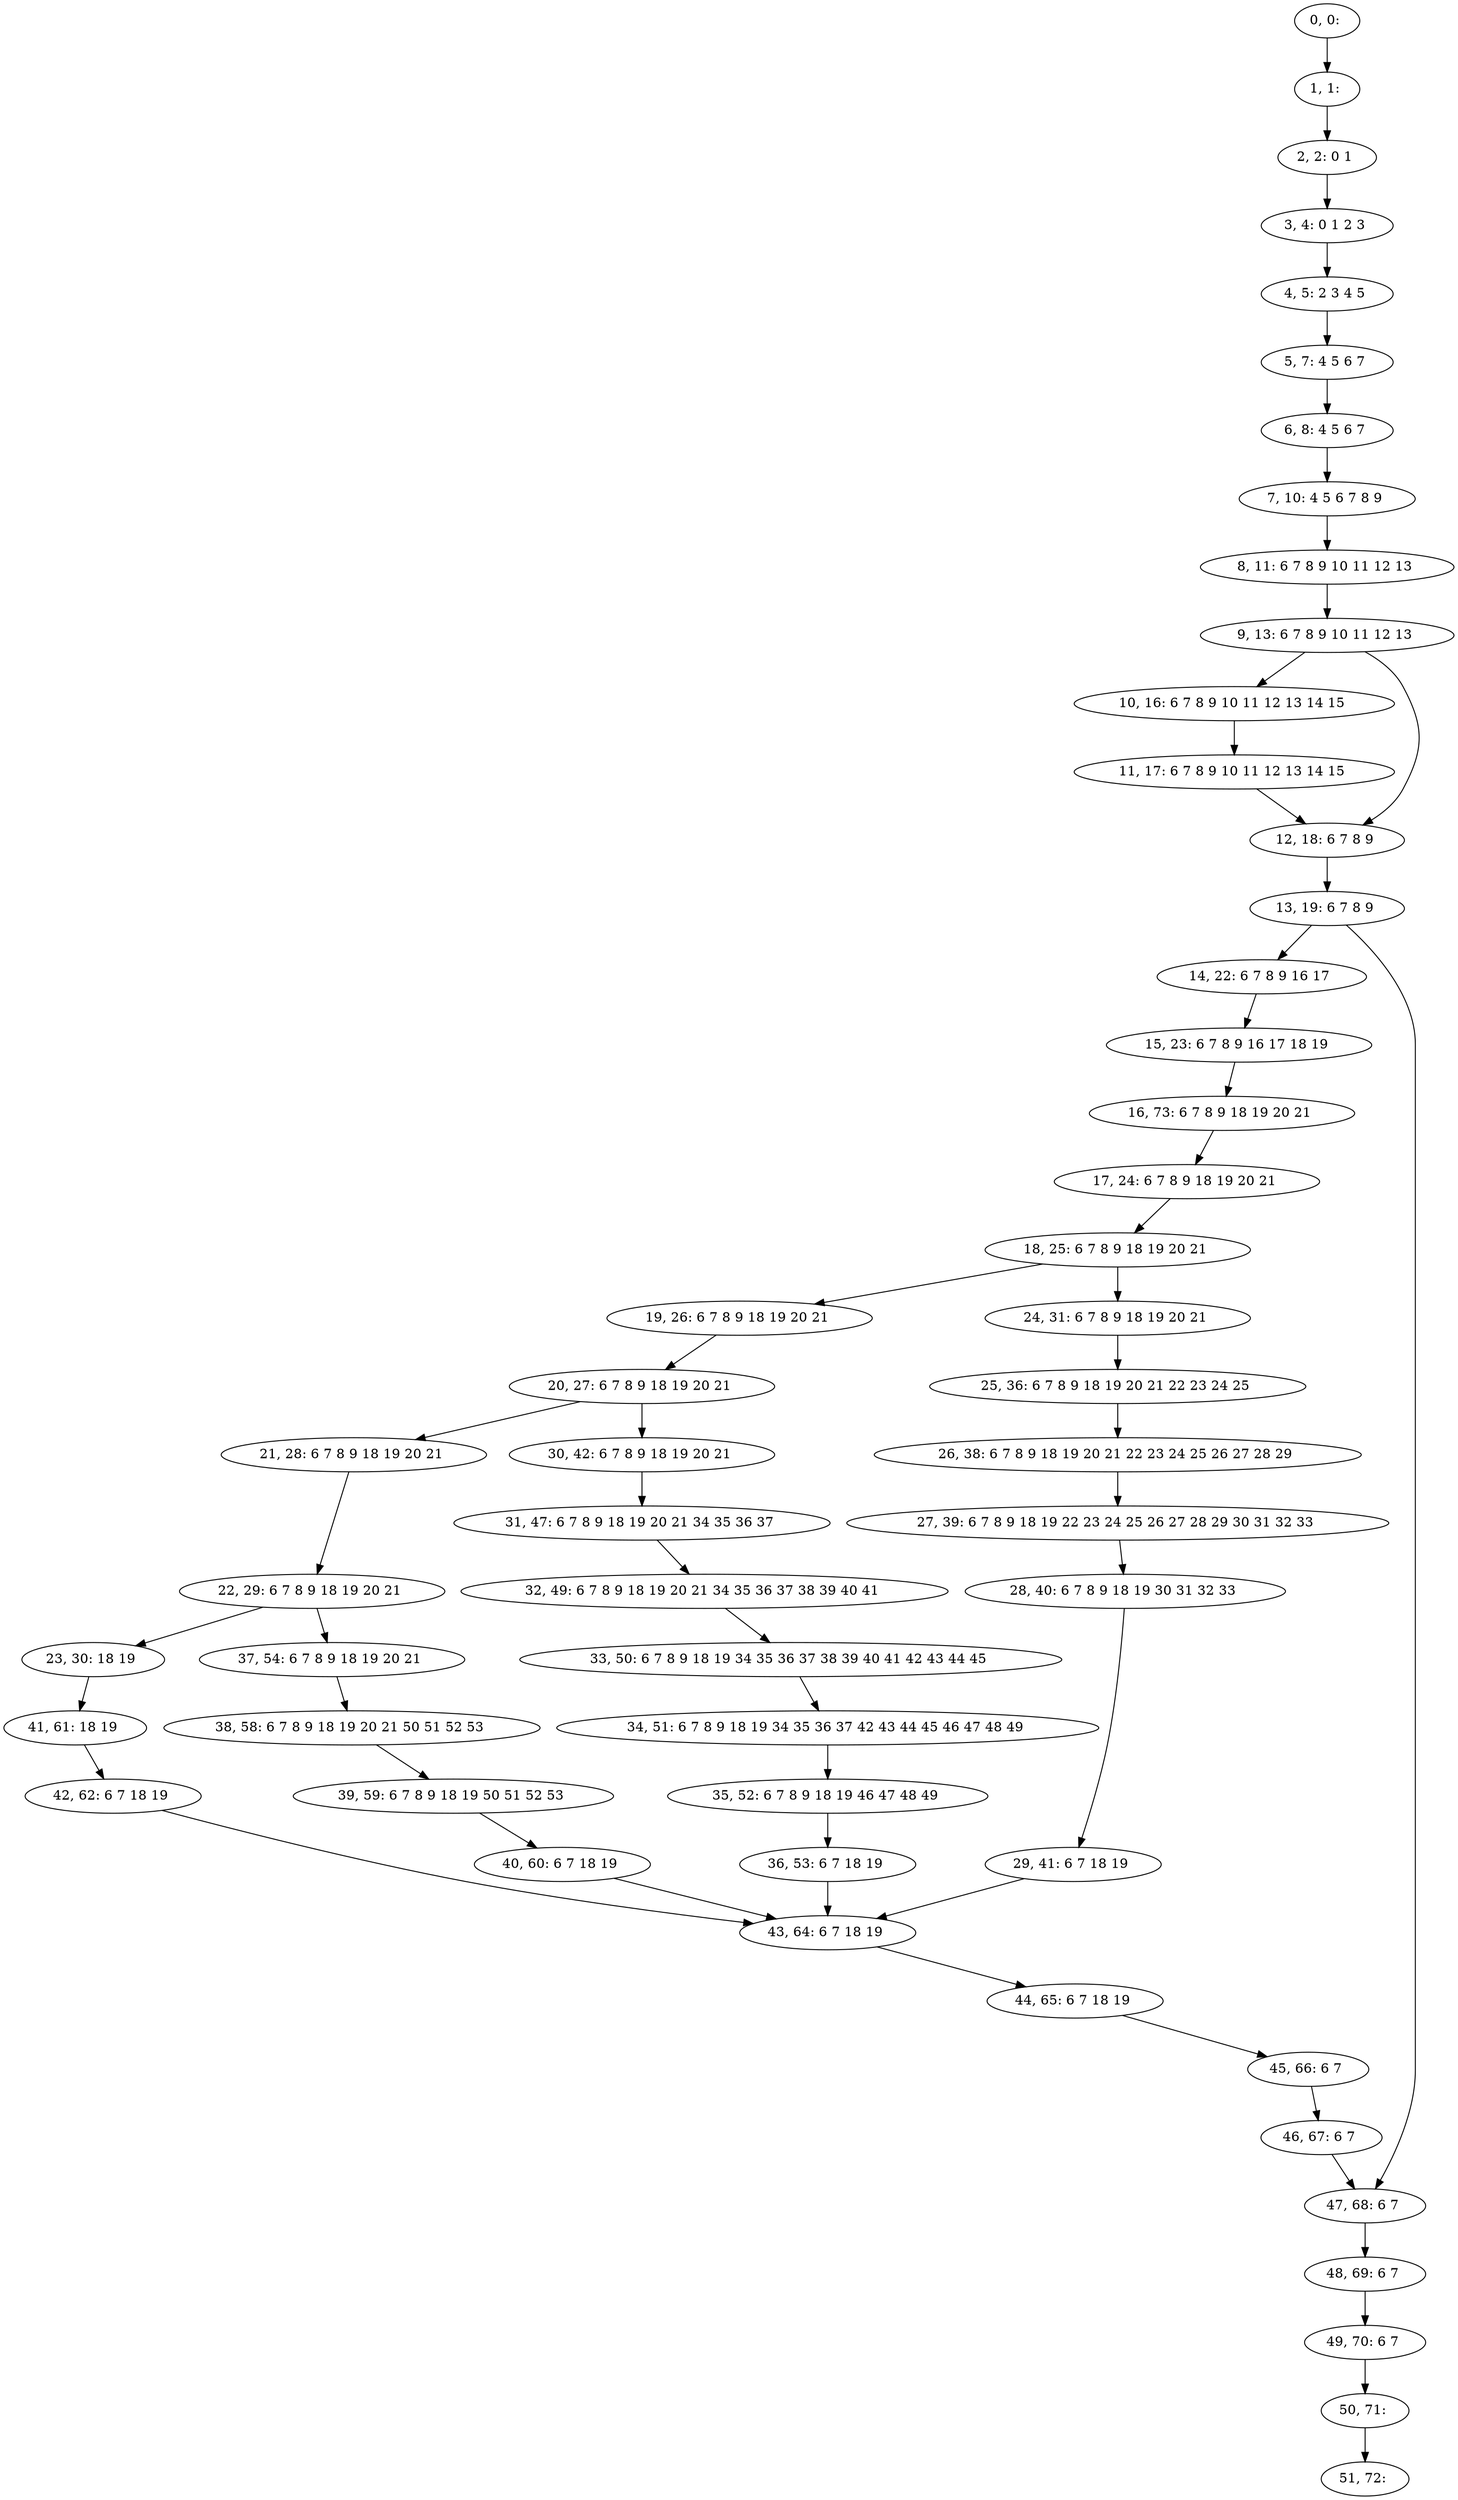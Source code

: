 digraph G {
0[label="0, 0: "];
1[label="1, 1: "];
2[label="2, 2: 0 1 "];
3[label="3, 4: 0 1 2 3 "];
4[label="4, 5: 2 3 4 5 "];
5[label="5, 7: 4 5 6 7 "];
6[label="6, 8: 4 5 6 7 "];
7[label="7, 10: 4 5 6 7 8 9 "];
8[label="8, 11: 6 7 8 9 10 11 12 13 "];
9[label="9, 13: 6 7 8 9 10 11 12 13 "];
10[label="10, 16: 6 7 8 9 10 11 12 13 14 15 "];
11[label="11, 17: 6 7 8 9 10 11 12 13 14 15 "];
12[label="12, 18: 6 7 8 9 "];
13[label="13, 19: 6 7 8 9 "];
14[label="14, 22: 6 7 8 9 16 17 "];
15[label="15, 23: 6 7 8 9 16 17 18 19 "];
16[label="16, 73: 6 7 8 9 18 19 20 21 "];
17[label="17, 24: 6 7 8 9 18 19 20 21 "];
18[label="18, 25: 6 7 8 9 18 19 20 21 "];
19[label="19, 26: 6 7 8 9 18 19 20 21 "];
20[label="20, 27: 6 7 8 9 18 19 20 21 "];
21[label="21, 28: 6 7 8 9 18 19 20 21 "];
22[label="22, 29: 6 7 8 9 18 19 20 21 "];
23[label="23, 30: 18 19 "];
24[label="24, 31: 6 7 8 9 18 19 20 21 "];
25[label="25, 36: 6 7 8 9 18 19 20 21 22 23 24 25 "];
26[label="26, 38: 6 7 8 9 18 19 20 21 22 23 24 25 26 27 28 29 "];
27[label="27, 39: 6 7 8 9 18 19 22 23 24 25 26 27 28 29 30 31 32 33 "];
28[label="28, 40: 6 7 8 9 18 19 30 31 32 33 "];
29[label="29, 41: 6 7 18 19 "];
30[label="30, 42: 6 7 8 9 18 19 20 21 "];
31[label="31, 47: 6 7 8 9 18 19 20 21 34 35 36 37 "];
32[label="32, 49: 6 7 8 9 18 19 20 21 34 35 36 37 38 39 40 41 "];
33[label="33, 50: 6 7 8 9 18 19 34 35 36 37 38 39 40 41 42 43 44 45 "];
34[label="34, 51: 6 7 8 9 18 19 34 35 36 37 42 43 44 45 46 47 48 49 "];
35[label="35, 52: 6 7 8 9 18 19 46 47 48 49 "];
36[label="36, 53: 6 7 18 19 "];
37[label="37, 54: 6 7 8 9 18 19 20 21 "];
38[label="38, 58: 6 7 8 9 18 19 20 21 50 51 52 53 "];
39[label="39, 59: 6 7 8 9 18 19 50 51 52 53 "];
40[label="40, 60: 6 7 18 19 "];
41[label="41, 61: 18 19 "];
42[label="42, 62: 6 7 18 19 "];
43[label="43, 64: 6 7 18 19 "];
44[label="44, 65: 6 7 18 19 "];
45[label="45, 66: 6 7 "];
46[label="46, 67: 6 7 "];
47[label="47, 68: 6 7 "];
48[label="48, 69: 6 7 "];
49[label="49, 70: 6 7 "];
50[label="50, 71: "];
51[label="51, 72: "];
0->1 ;
1->2 ;
2->3 ;
3->4 ;
4->5 ;
5->6 ;
6->7 ;
7->8 ;
8->9 ;
9->10 ;
9->12 ;
10->11 ;
11->12 ;
12->13 ;
13->14 ;
13->47 ;
14->15 ;
15->16 ;
16->17 ;
17->18 ;
18->19 ;
18->24 ;
19->20 ;
20->21 ;
20->30 ;
21->22 ;
22->23 ;
22->37 ;
23->41 ;
24->25 ;
25->26 ;
26->27 ;
27->28 ;
28->29 ;
29->43 ;
30->31 ;
31->32 ;
32->33 ;
33->34 ;
34->35 ;
35->36 ;
36->43 ;
37->38 ;
38->39 ;
39->40 ;
40->43 ;
41->42 ;
42->43 ;
43->44 ;
44->45 ;
45->46 ;
46->47 ;
47->48 ;
48->49 ;
49->50 ;
50->51 ;
}
